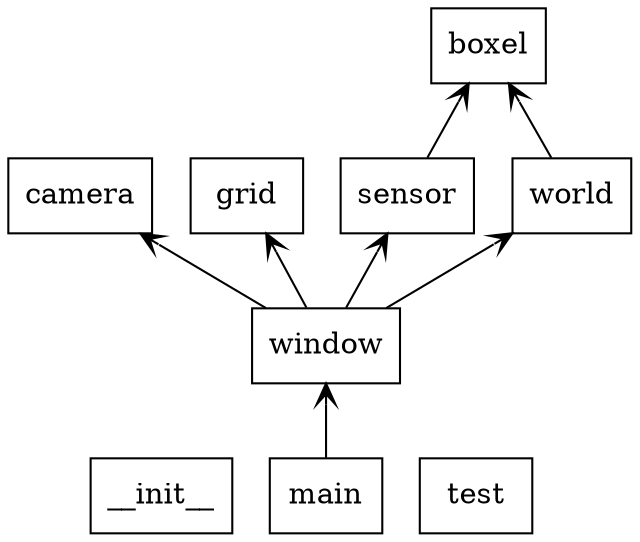 digraph "packages_BoxelBuilder" {
charset="utf-8"
rankdir=BT
"0" [label="__init__", shape="box"];
"1" [label="boxel", shape="box"];
"2" [label="camera", shape="box"];
"3" [label="grid", shape="box"];
"4" [label="main", shape="box"];
"5" [label="sensor", shape="box"];
"6" [label="test", shape="box"];
"7" [label="window", shape="box"];
"8" [label="world", shape="box"];
"4" -> "7" [arrowhead="open", arrowtail="none"];
"5" -> "1" [arrowhead="open", arrowtail="none"];
"7" -> "2" [arrowhead="open", arrowtail="none"];
"7" -> "3" [arrowhead="open", arrowtail="none"];
"7" -> "5" [arrowhead="open", arrowtail="none"];
"7" -> "8" [arrowhead="open", arrowtail="none"];
"8" -> "1" [arrowhead="open", arrowtail="none"];
}
